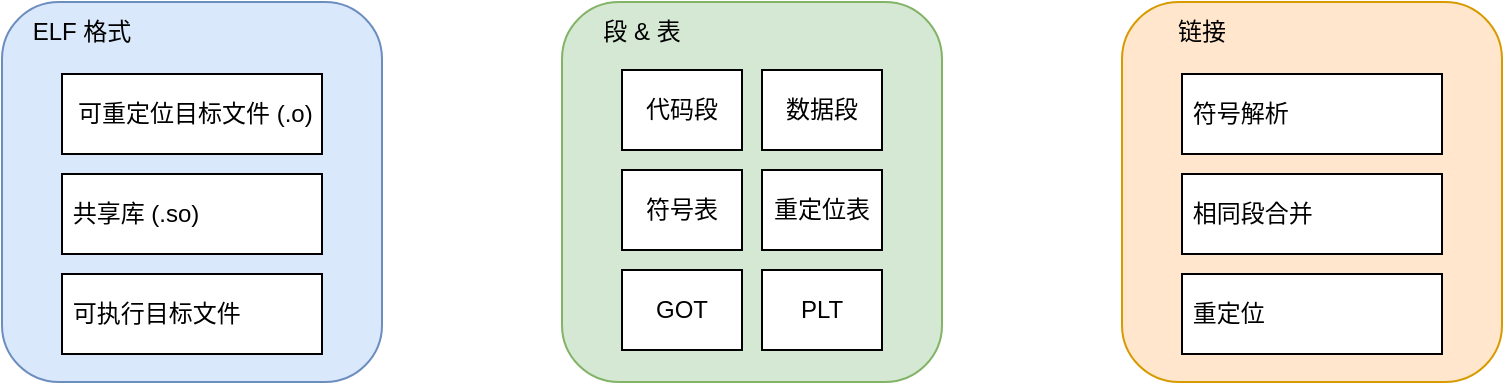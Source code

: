 <mxfile version="20.7.4" type="github">
  <diagram id="t7FN1J7S0VMh5OFUgebC" name="Page-1">
    <mxGraphModel dx="794" dy="523" grid="1" gridSize="10" guides="1" tooltips="1" connect="1" arrows="1" fold="1" page="1" pageScale="1" pageWidth="850" pageHeight="1100" math="0" shadow="0">
      <root>
        <mxCell id="0" />
        <mxCell id="1" parent="0" />
        <mxCell id="V88zC6PgAYDIskZQS7Pl-1" value="" style="rounded=1;whiteSpace=wrap;html=1;fillColor=#dae8fc;strokeColor=#6c8ebf;" vertex="1" parent="1">
          <mxGeometry x="80" y="80" width="190" height="190" as="geometry" />
        </mxCell>
        <mxCell id="V88zC6PgAYDIskZQS7Pl-2" value="&amp;nbsp;可重定位目标文件 (.o)" style="rounded=0;whiteSpace=wrap;html=1;" vertex="1" parent="1">
          <mxGeometry x="110" y="116" width="130" height="40" as="geometry" />
        </mxCell>
        <mxCell id="V88zC6PgAYDIskZQS7Pl-3" value="&amp;nbsp;共享库 (.so)" style="rounded=0;whiteSpace=wrap;html=1;align=left;" vertex="1" parent="1">
          <mxGeometry x="110" y="166" width="130" height="40" as="geometry" />
        </mxCell>
        <mxCell id="V88zC6PgAYDIskZQS7Pl-4" value="&amp;nbsp;可执行目标文件" style="rounded=0;whiteSpace=wrap;html=1;align=left;" vertex="1" parent="1">
          <mxGeometry x="110" y="216" width="130" height="40" as="geometry" />
        </mxCell>
        <mxCell id="V88zC6PgAYDIskZQS7Pl-5" value="" style="rounded=1;whiteSpace=wrap;html=1;fillColor=#d5e8d4;strokeColor=#82b366;" vertex="1" parent="1">
          <mxGeometry x="360" y="80" width="190" height="190" as="geometry" />
        </mxCell>
        <mxCell id="V88zC6PgAYDIskZQS7Pl-6" value="代码段" style="rounded=0;whiteSpace=wrap;html=1;" vertex="1" parent="1">
          <mxGeometry x="390" y="114" width="60" height="40" as="geometry" />
        </mxCell>
        <mxCell id="V88zC6PgAYDIskZQS7Pl-7" value="符号表" style="rounded=0;whiteSpace=wrap;html=1;align=center;" vertex="1" parent="1">
          <mxGeometry x="390" y="164" width="60" height="40" as="geometry" />
        </mxCell>
        <mxCell id="V88zC6PgAYDIskZQS7Pl-8" value="GOT" style="rounded=0;whiteSpace=wrap;html=1;align=center;" vertex="1" parent="1">
          <mxGeometry x="390" y="214" width="60" height="40" as="geometry" />
        </mxCell>
        <mxCell id="V88zC6PgAYDIskZQS7Pl-9" value="数据段" style="rounded=0;whiteSpace=wrap;html=1;" vertex="1" parent="1">
          <mxGeometry x="460" y="114" width="60" height="40" as="geometry" />
        </mxCell>
        <mxCell id="V88zC6PgAYDIskZQS7Pl-10" value="重定位表" style="rounded=0;whiteSpace=wrap;html=1;align=center;" vertex="1" parent="1">
          <mxGeometry x="460" y="164" width="60" height="40" as="geometry" />
        </mxCell>
        <mxCell id="V88zC6PgAYDIskZQS7Pl-11" value="PLT" style="rounded=0;whiteSpace=wrap;html=1;align=center;" vertex="1" parent="1">
          <mxGeometry x="460" y="214" width="60" height="40" as="geometry" />
        </mxCell>
        <mxCell id="V88zC6PgAYDIskZQS7Pl-12" value="ELF 格式" style="text;html=1;strokeColor=none;fillColor=none;align=center;verticalAlign=middle;whiteSpace=wrap;rounded=0;" vertex="1" parent="1">
          <mxGeometry x="90" y="80" width="60" height="30" as="geometry" />
        </mxCell>
        <mxCell id="V88zC6PgAYDIskZQS7Pl-13" value="段 &amp;amp; 表" style="text;html=1;strokeColor=none;fillColor=none;align=center;verticalAlign=middle;whiteSpace=wrap;rounded=0;" vertex="1" parent="1">
          <mxGeometry x="370" y="80" width="60" height="30" as="geometry" />
        </mxCell>
        <mxCell id="V88zC6PgAYDIskZQS7Pl-14" value="" style="rounded=1;whiteSpace=wrap;html=1;fillColor=#ffe6cc;strokeColor=#d79b00;" vertex="1" parent="1">
          <mxGeometry x="640" y="80" width="190" height="190" as="geometry" />
        </mxCell>
        <mxCell id="V88zC6PgAYDIskZQS7Pl-21" value="链接" style="text;html=1;strokeColor=none;fillColor=none;align=center;verticalAlign=middle;whiteSpace=wrap;rounded=0;" vertex="1" parent="1">
          <mxGeometry x="650" y="80" width="60" height="30" as="geometry" />
        </mxCell>
        <mxCell id="V88zC6PgAYDIskZQS7Pl-22" value="&amp;nbsp;符号解析" style="rounded=0;whiteSpace=wrap;html=1;align=left;" vertex="1" parent="1">
          <mxGeometry x="670" y="116" width="130" height="40" as="geometry" />
        </mxCell>
        <mxCell id="V88zC6PgAYDIskZQS7Pl-23" value="&amp;nbsp;相同段合并" style="rounded=0;whiteSpace=wrap;html=1;align=left;" vertex="1" parent="1">
          <mxGeometry x="670" y="166" width="130" height="40" as="geometry" />
        </mxCell>
        <mxCell id="V88zC6PgAYDIskZQS7Pl-24" value="&amp;nbsp;重定位" style="rounded=0;whiteSpace=wrap;html=1;align=left;" vertex="1" parent="1">
          <mxGeometry x="670" y="216" width="130" height="40" as="geometry" />
        </mxCell>
      </root>
    </mxGraphModel>
  </diagram>
</mxfile>
